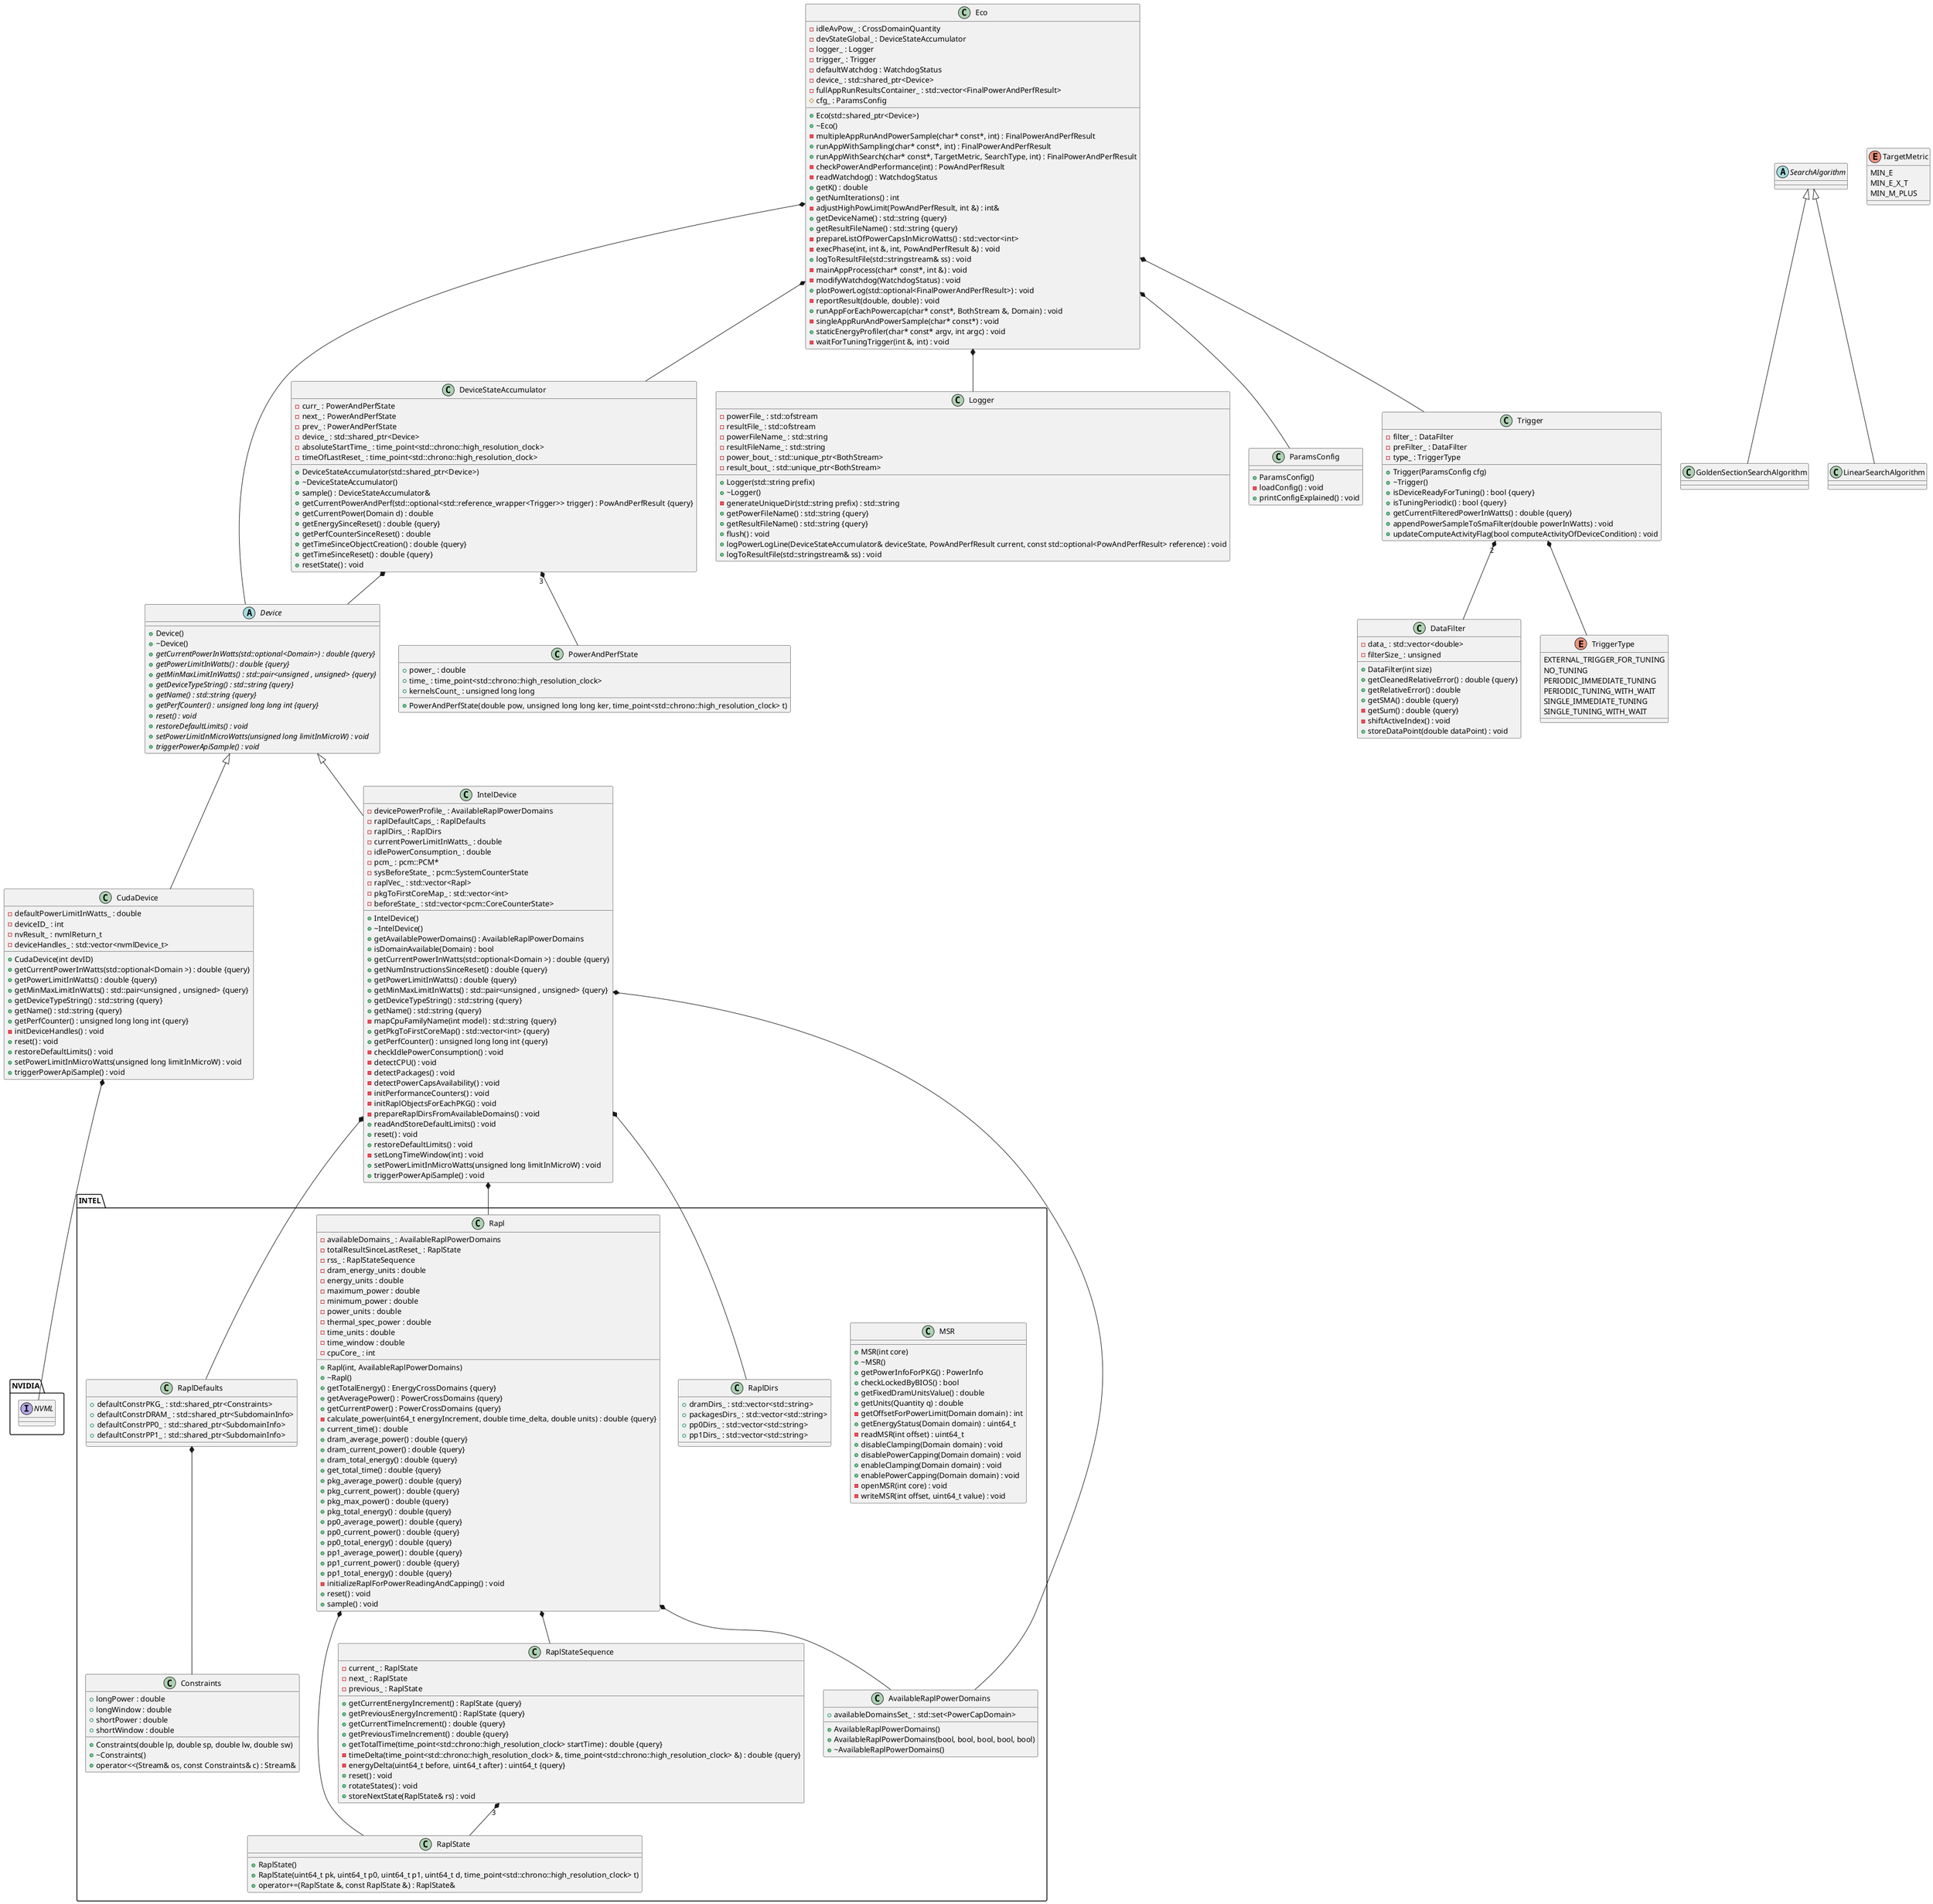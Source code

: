 @startuml





/' Objects '/

' class BothStream {
' 	+BothStream(std::ofstream& f)
' 	+~BothStream()
' 	+flush() : BothStream&
' 	+operator<<(const T& obj) : BothStream&
' 	-fstr_ : std::ofstream
' }


' class CompareFinalResultsForMinE {
' 	+operator()(FinalPowerAndPerfResult& left, FinalPowerAndPerfResult& right) : bool {query}
' }


' class CompareFinalResultsForMinEt {
' 	+operator()(FinalPowerAndPerfResult& left, FinalPowerAndPerfResult& right) : bool {query}
' }


' class CompareFinalResultsForMplus {
' 	+operator()(FinalPowerAndPerfResult& left, FinalPowerAndPerfResult& right) : bool {query}
' }


class CudaDevice {
	+CudaDevice(int devID)
	-defaultPowerLimitInWatts_ : double
	+getCurrentPowerInWatts(std::optional<Domain >) : double {query}
	+getPowerLimitInWatts() : double {query}
	-deviceID_ : int
	-nvResult_ : nvmlReturn_t
	+getMinMaxLimitInWatts() : std::pair<unsigned , unsigned> {query}
	+getDeviceTypeString() : std::string {query}
	+getName() : std::string {query}
	-deviceHandles_ : std::vector<nvmlDevice_t>
	+getPerfCounter() : unsigned long long int {query}
	-initDeviceHandles() : void
	+reset() : void
	+restoreDefaultLimits() : void
	+setPowerLimitInMicroWatts(unsigned long limitInMicroW) : void
	+triggerPowerApiSample() : void
}


class DataFilter {
	+DataFilter(int size)
	+getCleanedRelativeError() : double {query}
	+getRelativeError() : double
	+getSMA() : double {query}
	-getSum() : double {query}
	-data_ : std::vector<double>
	-filterSize_ : unsigned
	-shiftActiveIndex() : void
	+storeDataPoint(double dataPoint) : void
}


abstract class Device {
	+Device()
	+~Device()
	+{abstract} getCurrentPowerInWatts(std::optional<Domain>) : double {query}
	+{abstract} getPowerLimitInWatts() : double {query}
	+{abstract} getMinMaxLimitInWatts() : std::pair<unsigned , unsigned> {query}
	+{abstract} getDeviceTypeString() : std::string {query}
	+{abstract} getName() : std::string {query}
	+{abstract} getPerfCounter() : unsigned long long int {query}
	+{abstract} reset() : void
	+{abstract} restoreDefaultLimits() : void
	+{abstract} setPowerLimitInMicroWatts(unsigned long limitInMicroW) : void
	+{abstract} triggerPowerApiSample() : void
}


class DeviceStateAccumulator {
	+DeviceStateAccumulator(std::shared_ptr<Device>)
	+~DeviceStateAccumulator()
	+sample() : DeviceStateAccumulator&
	+getCurrentPowerAndPerf(std::optional<std::reference_wrapper<Trigger>> trigger) : PowAndPerfResult {query}
	-curr_ : PowerAndPerfState
	-next_ : PowerAndPerfState
	-prev_ : PowerAndPerfState
	+getCurrentPower(Domain d) : double
	+getEnergySinceReset() : double {query}
	+getPerfCounterSinceReset() : double
	+getTimeSinceObjectCreation() : double {query}
	+getTimeSinceReset() : double {query}
	-device_ : std::shared_ptr<Device>
	-absoluteStartTime_ : time_point<std::chrono::high_resolution_clock>
	-timeOfLastReset_ : time_point<std::chrono::high_resolution_clock>
	+resetState() : void
}


class Eco {
	+Eco(std::shared_ptr<Device>)
	+~Eco()
	-idleAvPow_ : CrossDomainQuantity
	-devStateGlobal_ : DeviceStateAccumulator
	-multipleAppRunAndPowerSample(char* const*, int) : FinalPowerAndPerfResult
	+runAppWithSampling(char* const*, int) : FinalPowerAndPerfResult
	+runAppWithSearch(char* const*, TargetMetric, SearchType, int) : FinalPowerAndPerfResult
	-logger_ : Logger
	-checkPowerAndPerformance(int) : PowAndPerfResult
	-trigger_ : Trigger
	-defaultWatchdog : WatchdogStatus
	-readWatchdog() : WatchdogStatus
	+getK() : double
	+getNumIterations() : int
	-adjustHighPowLimit(PowAndPerfResult, int &) : int&
	-device_ : std::shared_ptr<Device>
	+getDeviceName() : std::string {query}
	+getResultFileName() : std::string {query}
	-fullAppRunResultsContainer_ : std::vector<FinalPowerAndPerfResult>
	-prepareListOfPowerCapsInMicroWatts() : std::vector<int>
	-execPhase(int, int &, int, PowAndPerfResult &) : void
	+logToResultFile(std::stringstream& ss) : void
	-mainAppProcess(char* const*, int &) : void
	-modifyWatchdog(WatchdogStatus) : void
	+plotPowerLog(std::optional<FinalPowerAndPerfResult>) : void
	-reportResult(double, double) : void
	+runAppForEachPowercap(char* const*, BothStream &, Domain) : void
	-singleAppRunAndPowerSample(char* const*) : void
	+staticEnergyProfiler(char* const* argv, int argc) : void
	-waitForTuningTrigger(int &, int) : void
	#cfg_ : ParamsConfig
}

class GoldenSectionSearchAlgorithm {
	' +operator()(std::shared_ptr<Device> device, DeviceStateAccumulator& deviceState, Trigger& trigger, TargetMetric metric, const PowAndPerfResult& reference, int& procStatus, int childProcID, int powerSamplingPeriodInMilliSeconds, int tuningTimeWindowInMilliSeconds, Logger& logger) : unsigned {query}
	' -logCurrentRangeGSS(int a, int leftCandidateInMilliWatts, int rightCandidateInMilliWatts, int b) : void {query}
}


class IntelDevice {
	+IntelDevice()
	+~IntelDevice()
	-devicePowerProfile_ : AvailableRaplPowerDomains
	+getAvailablePowerDomains() : AvailableRaplPowerDomains
	-raplDefaultCaps_ : RaplDefaults
	-raplDirs_ : RaplDirs
	+isDomainAvailable(Domain) : bool
	-currentPowerLimitInWatts_ : double
	+getCurrentPowerInWatts(std::optional<Domain >) : double {query}
	+getNumInstructionsSinceReset() : double {query}
	+getPowerLimitInWatts() : double {query}
	-idlePowerConsumption_ : double
	-pcm_ : pcm::PCM*
	-sysBeforeState_ : pcm::SystemCounterState
	+getMinMaxLimitInWatts() : std::pair<unsigned , unsigned> {query}
	+getDeviceTypeString() : std::string {query}
	+getName() : std::string {query}
	-mapCpuFamilyName(int model) : std::string {query}
	-raplVec_ : std::vector<Rapl>
	+getPkgToFirstCoreMap() : std::vector<int> {query}
	-pkgToFirstCoreMap_ : std::vector<int>
	-beforeState_ : std::vector<pcm::CoreCounterState>
	+getPerfCounter() : unsigned long long int {query}
	-checkIdlePowerConsumption() : void
	-detectCPU() : void
	-detectPackages() : void
	-detectPowerCapsAvailability() : void
	-initPerformanceCounters() : void
	-initRaplObjectsForEachPKG() : void
	-prepareRaplDirsFromAvailableDomains() : void
	+readAndStoreDefaultLimits() : void
	+reset() : void
	+restoreDefaultLimits() : void
	-setLongTimeWindow(int) : void
	+setPowerLimitInMicroWatts(unsigned long limitInMicroW) : void
	+triggerPowerApiSample() : void
}


class LinearSearchAlgorithm {
	' +operator()(std::shared_ptr<Device> device, DeviceStateAccumulator& deviceState, Trigger& trigger, TargetMetric metric, const PowAndPerfResult& reference, int& procStatus, int childProcID, int powerSamplingPeriodInMilliSeconds, int tuningTimeWindowInMilliSeconds, Logger& logger) : unsigned {query}
}


class Logger {
	+Logger(std::string prefix)
	+~Logger()
	-powerFile_ : std::ofstream
	-resultFile_ : std::ofstream
	-generateUniqueDir(std::string prefix) : std::string
	+getPowerFileName() : std::string {query}
	+getResultFileName() : std::string {query}
	-powerFileName_ : std::string
	-resultFileName_ : std::string
	-power_bout_ : std::unique_ptr<BothStream>
	-result_bout_ : std::unique_ptr<BothStream>
	+flush() : void
	+logPowerLogLine(DeviceStateAccumulator& deviceState, PowAndPerfResult current, const std::optional<PowAndPerfResult> reference) : void
	+logToResultFile(std::stringstream& ss) : void
}


class ParamsConfig {
	+ParamsConfig()
	-loadConfig() : void
	+printConfigExplained() : void
}
package INTEL {

class MSR {
	+MSR(int core)
	+~MSR()
	+getPowerInfoForPKG() : PowerInfo
	+checkLockedByBIOS() : bool
	+getFixedDramUnitsValue() : double
	+getUnits(Quantity q) : double
	-getOffsetForPowerLimit(Domain domain) : int
	+getEnergyStatus(Domain domain) : uint64_t
	-readMSR(int offset) : uint64_t
	+disableClamping(Domain domain) : void
	+disablePowerCapping(Domain domain) : void
	+enableClamping(Domain domain) : void
	+enablePowerCapping(Domain domain) : void
	-openMSR(int core) : void
	-writeMSR(int offset, uint64_t value) : void
}




' class PlotBuilder {
' 	+PlotBuilder()
' 	+PlotBuilder(std::string name)
' 	+~PlotBuilder()
' 	-gp_ : Gnuplot*
' 	-prindBarWithErrAndLabels(std::string pathToFile, double xPosition, int seriesColumn, int stddevColumn, double barWidth, double yPositionRel, int dataIndex, std::string styleName, bool printTitle, std::string plotTitle, int labelPrecision, int fontSize, std::string baseValueVar) : std::string
' 	-printBar(std::string pathToFile, double xPosition, double barWidth, int seriesColumn, std::string styleName, int dataIndex, bool printTitle, std::string plotTitle, std::string baseValueVar, int yBarOffset) : std::string
' 	-printErrBar(std::string pathToFile, double xPosition, int seriesColumn, int stddevColumn, std::string styleName, int dataIndex, std::string baseValueVar) : std::string
' 	-printLabel(std::string pathToFile, double xPosition, int seriesColumn, double yPositionRel, int dataIndex, int labelPrecision, int fontSize, std::string baseValueVar) : std::string
' 	-initPlot(int, int) : void
' 	+plot(std::vector<Series> sv) : void
' 	+plotEPall(std::string) : void
' 	+plotEPet(std::string) : void
' 	+plotPowerLog(std::vector<Series> sv) : void
' 	+plotRelMetr(std::vector<Series> sv) : void
' 	+plotTmp(std::string) : void
' 	+plotTmpGSS(std::string) : void
' 	+setLegend(Legend option) : void
' 	+setOutputName(std::string name) : void
' 	+setPlotTitle(std::string title, int fontSize) : void
' 	+setSimpleSubtitle(std::string subtitleText, int fontSize) : void
' 	-setStyles() : void
' 	+setXlabel(std::string xLabel, int fontSize) : void
' 	+setYlabel(std::string xLabel, int fontSize) : void
' 	+submitPlot() : void
' }


class Rapl {
	+Rapl(int, AvailableRaplPowerDomains)
	+~Rapl()
	-availableDomains_ : AvailableRaplPowerDomains
	+getTotalEnergy() : EnergyCrossDomains {query}
	+getAveragePower() : PowerCrossDomains {query}
	+getCurrentPower() : PowerCrossDomains {query}
	-totalResultSinceLastReset_ : RaplState
	-rss_ : RaplStateSequence
	-calculate_power(uint64_t energyIncrement, double time_delta, double units) : double {query}
	+current_time() : double
	+dram_average_power() : double {query}
	+dram_current_power() : double {query}
	-dram_energy_units : double
	+dram_total_energy() : double {query}
	-energy_units : double
	+get_total_time() : double {query}
	-maximum_power : double
	-minimum_power : double
	+pkg_average_power() : double {query}
	+pkg_current_power() : double {query}
	+pkg_max_power() : double {query}
	+pkg_total_energy() : double {query}
	-power_units : double
	+pp0_average_power() : double {query}
	+pp0_current_power() : double {query}
	+pp0_total_energy() : double {query}
	+pp1_average_power() : double {query}
	+pp1_current_power() : double {query}
	+pp1_total_energy() : double {query}
	-thermal_spec_power : double
	-time_units : double
	-time_window : double
	-cpuCore_ : int
	-initializeRaplForPowerReadingAndCapping() : void
	+reset() : void
	+sample() : void
}


class RaplStateSequence {
	-current_ : RaplState
	+getCurrentEnergyIncrement() : RaplState {query}
	+getPreviousEnergyIncrement() : RaplState {query}
	-next_ : RaplState
	-previous_ : RaplState
	+getCurrentTimeIncrement() : double {query}
	+getPreviousTimeIncrement() : double {query}
	+getTotalTime(time_point<std::chrono::high_resolution_clock> startTime) : double {query}
	-timeDelta(time_point<std::chrono::high_resolution_clock> &, time_point<std::chrono::high_resolution_clock> &) : double {query}
	-energyDelta(uint64_t before, uint64_t after) : uint64_t {query}
	+reset() : void
	+rotateStates() : void
	+storeNextState(RaplState& rs) : void
}


' class ResultsContainer {
' 	+ResultsContainer(int size)
' 	+~ResultsContainer()
' 	+getAverageResult() : EnergyTimeResult {query}
' 	+getStdDev() : EnergyTimeResult {query}
' 	+getStdDevRel() : EnergyTimeResult {query}
' 	-vec_ : std::vector<FinalPowerAndPerfResult>
' 	+storeOneResult(unsigned index, const FinalPowerAndPerfResult& oneRes) : void
' }


class AvailableRaplPowerDomains {
	+AvailableRaplPowerDomains()
	+AvailableRaplPowerDomains(bool, bool, bool, bool, bool)
	+~AvailableRaplPowerDomains()
	+availableDomainsSet_ : std::set<PowerCapDomain>
}


class Constraints {
	+Constraints(double lp, double sp, double lw, double sw)
	+~Constraints()
	+operator<<(Stream& os, const Constraints& c) : Stream&
	+longPower : double
	+longWindow : double
	+shortPower : double
	+shortWindow : double
}


class RaplDefaults {
	+defaultConstrPKG_ : std::shared_ptr<Constraints>
	+defaultConstrDRAM_ : std::shared_ptr<SubdomainInfo>
	+defaultConstrPP0_ : std::shared_ptr<SubdomainInfo>
	+defaultConstrPP1_ : std::shared_ptr<SubdomainInfo>
}


class RaplDirs {
	+dramDirs_ : std::vector<std::string>
	+packagesDirs_ : std::vector<std::string>
	+pp0Dirs_ : std::vector<std::string>
	+pp1Dirs_ : std::vector<std::string>
}


class RaplState {
	+RaplState()
	+RaplState(uint64_t pk, uint64_t p0, uint64_t p1, uint64_t d, time_point<std::chrono::high_resolution_clock> t)
	+operator+=(RaplState &, const RaplState &) : RaplState&
}

}
abstract class SearchAlgorithm {
	' +{static} sampleAndAccumulatePowAndPerfForGivenPeriod(int tuningTimeWindowInMicroSeconds, int powerSamplingPeriodInMilliSeconds, DeviceStateAccumulator& deviceState, Trigger& trigger, int& procStatus, int childProcID, Logger& logger) : PowAndPerfResult
	' +{abstract} operator()(std::shared_ptr<Device>, DeviceStateAccumulator &, Trigger &, TargetMetric, const PowAndPerfResult &, int &, int, int, int, Logger &) : unsigned {query}
}


class Trigger {
	+Trigger(ParamsConfig cfg)
	+~Trigger()
	-filter_ : DataFilter
	-preFilter_ : DataFilter
	-type_ : TriggerType
	+isDeviceReadyForTuning() : bool {query}
	+isTuningPeriodic() : bool {query}
	+getCurrentFilteredPowerInWatts() : double {query}
	+appendPowerSampleToSmaFilter(double powerInWatts) : void
	+updateComputeActivityFlag(bool computeActivityOfDeviceCondition) : void
}


' enum Domain {
' 	DRAM
' 	PKG
' 	PP0
' 	PP1
' }


' enum Legend {
' 	INSIDE
' 	OUTSIDE
' }


' enum Quantity {
' 	Energy
' 	Power
' 	Time
' }


' enum SearchType {
' 	GOLDEN_SECTION_SEARCH
' 	LINEAR_SEARCH
' }


' enum SeriesStyle {
' 	BOX
' 	LINES
' 	LINES_WITH_POINTS
' 	POINTS
' 	Y_ERROR_BAR
' }


enum TargetMetric {
	MIN_E
	MIN_E_X_T
	MIN_M_PLUS
}


enum TriggerType {
	EXTERNAL_TRIGGER_FOR_TUNING
	NO_TUNING
	PERIODIC_IMMEDIATE_TUNING
	PERIODIC_TUNING_WITH_WAIT
	SINGLE_IMMEDIATE_TUNING
	SINGLE_TUNING_WITH_WAIT
}


' enum WatchdogStatus {
' 	DISABLED
' 	ENABLED
' }



' class EnergyTimeResult {
' 	+EnergyTimeResult()
' 	+EnergyTimeResult(double& e, double& t, double& p)
' 	+EnergyTimeResult(double& e, TimeResult& t, double& p)
' 	+EnergyTimeResult(const double& e, const double& t, const double& p)
' 	+EnergyTimeResult(const double& e, const TimeResult& t, const double& p)
' 	+~EnergyTimeResult()
' 	+operator-(const EnergyTimeResult &, const EnergyTimeResult &) : EnergyTimeResult
' 	+pow(const EnergyTimeResult &, const double &) : EnergyTimeResult
' 	+sqrt(const EnergyTimeResult &) : EnergyTimeResult
' 	+operator*=(EnergyTimeResult& left, const T& right) : EnergyTimeResult&
' 	+operator+=(EnergyTimeResult &, const EnergyTimeResult &) : EnergyTimeResult&
' 	+operator/(EnergyTimeResult& left, const T& right) : EnergyTimeResult&
' 	+time_ : TimeResult
' 	+checkPlusMetric(const EnergyTimeResult& ref, double k) : double {query}
' }


' class FinalPowerAndPerfResult {
' 	+FinalPowerAndPerfResult()
' 	+FinalPowerAndPerfResult(double, double, double, double, double, double, TimeResult, double, double, double, double, double, double, double)
' 	+~FinalPowerAndPerfResult()
' 	+getEnergyAndTime() : EnergyTimeResult {query}
' 	+operator+=(FinalPowerAndPerfResult &, const FinalPowerAndPerfResult &) : FinalPowerAndPerfResult&
' 	+operator/=(FinalPowerAndPerfResult &, const unsigned &) : FinalPowerAndPerfResult&
' 	+time_ : TimeResult
' 	+getEnergyPerInstr() : double {query}
' 	+getInstrPerSec() : double {query}
' 	+operator<<(std::ostream &, const FinalPowerAndPerfResult &) : std :: ostream&
' }


' class PowAndPerfResult {
' 	+PowAndPerfResult()
' 	+PowAndPerfResult(double instructions, double timeInSec, double powerLimit, double energy, double avgCorePower, double avgMemoryPower, double filteredPower)
' 	+operator+=(PowAndPerfResult& left, const PowAndPerfResult& right) : PowAndPerfResult&
' 	+isRightBetter(PowAndPerfResult &, TargetMetric) : bool
' 	+checkPlusMetric(PowAndPerfResult ref, double k) : double
' 	+getEnergyPerInstr() : double {query}
' 	+getEnergyTimeProd() : double {query}
' 	+getInstrPerJoule() : double {query}
' 	+getInstrPerSecond() : double {query}
' 	+operator<<(std::ostream &, const PowAndPerfResult &) : std :: ostream&
' }


class PowerAndPerfState {
	+PowerAndPerfState(double pow, unsigned long long ker, time_point<std::chrono::high_resolution_clock> t)
	+power_ : double
	+time_ : time_point<std::chrono::high_resolution_clock>
	+kernelsCount_ : unsigned long long
}


' class PowerInfo {
' 	+maxPower : double
' 	+maxTimeWindow : double
' 	+minPower : double
' 	+thermalDesignPower : double
' }

package NVIDIA {
interface NVML {

}
}
' class Series {
' 	+Series(std::string n, int x, int y, std::string sn)
' 	+xSeriesID : int
' 	+ySeriesID : int
' 	+inputFileName : std::string
' 	+seriesName : std::string
' }


' class SubdomainInfo {
' 	+SubdomainInfo(double pl, double tw, bool en)
' 	+~SubdomainInfo()
' 	+operator<<(Stream& os, const SubdomainInfo& sd) : Stream&
' 	+isEnabled : bool
' 	+powerLimit : double
' 	+timeWindow : double
' }


' class TimeResult {
' 	+TimeResult()
' 	+TimeResult(double t)
' 	+TimeResult(double t, double wt, double tt)
' 	+~TimeResult()
' 	+operator-(const TimeResult &, const TimeResult &) : TimeResult
' 	+pow(const TimeResult &, const double &) : TimeResult
' 	+sqrt(const TimeResult &) : TimeResult
' 	+operator*=(TimeResult& left, const T& right) : TimeResult&
' 	+operator+=(TimeResult &, const TimeResult &) : TimeResult&
' 	+operator/(TimeResult& left, const T& right) : TimeResult&
' 	+operator/=(TimeResult& left, const T& right) : TimeResult&
' 	+operator/=(const TimeResult& right) : TimeResult&
' 	+getExecTime() : double {query}
' 	+getRelativeTestTime() : double {query}
' 	+getRelativeWaitTime() : double {query}
' }





/' Inheritance relationships '/

.Device <|-- .CudaDevice


.Device <|-- .IntelDevice



.SearchAlgorithm <|-- .GoldenSectionSearchAlgorithm


.SearchAlgorithm <|-- .LinearSearchAlgorithm





/' Aggregation relationships '/

.DeviceStateAccumulator *-- .Device


.DeviceStateAccumulator "3" *-- .PowerAndPerfState


.Eco *-- .Device


.Eco *-- .DeviceStateAccumulator


' .Eco *-- .FinalPowerAndPerfResult


.Eco *-- .Logger


.Eco *-- .Trigger


' .Eco *-- .WatchdogStatus


.Eco *-- .ParamsConfig


' .EnergyTimeResult *-- .TimeResult


' .FinalPowerAndPerfResult *-- .TimeResult


.IntelDevice *-- .INTEL.AvailableRaplPowerDomains


.IntelDevice *-- .INTEL.Rapl


.IntelDevice *-- .INTEL.RaplDefaults


.IntelDevice *-- .INTEL.RaplDirs


' .Logger "2" *-- .BothStream


.INTEL.Rapl *-- .INTEL.AvailableRaplPowerDomains


.INTEL.Rapl *-- .INTEL.RaplState


.INTEL.Rapl *-- .INTEL.RaplStateSequence


.INTEL.RaplDefaults *-- .INTEL.Constraints


' .RaplDefaults "3" *-- .SubdomainInfo


.INTEL.RaplStateSequence "3" *-- .INTEL.RaplState


' .ResultsContainer *-- .FinalPowerAndPerfResult


.Trigger "2" *-- .DataFilter


.Trigger *-- .TriggerType


.CudaDevice *-- .NVIDIA.NVML





/' Nested objects '/



@enduml
